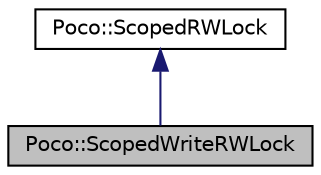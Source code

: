 digraph "Poco::ScopedWriteRWLock"
{
 // LATEX_PDF_SIZE
  edge [fontname="Helvetica",fontsize="10",labelfontname="Helvetica",labelfontsize="10"];
  node [fontname="Helvetica",fontsize="10",shape=record];
  Node1 [label="Poco::ScopedWriteRWLock",height=0.2,width=0.4,color="black", fillcolor="grey75", style="filled", fontcolor="black",tooltip="A variant of ScopedLock for writer locks."];
  Node2 -> Node1 [dir="back",color="midnightblue",fontsize="10",style="solid"];
  Node2 [label="Poco::ScopedRWLock",height=0.2,width=0.4,color="black", fillcolor="white", style="filled",URL="$classPoco_1_1ScopedRWLock.html",tooltip="A variant of ScopedLock for reader/writer locks."];
}
